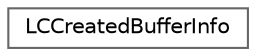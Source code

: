 digraph "类继承关系图"
{
 // LATEX_PDF_SIZE
  bgcolor="transparent";
  edge [fontname=Helvetica,fontsize=10,labelfontname=Helvetica,labelfontsize=10];
  node [fontname=Helvetica,fontsize=10,shape=box,height=0.2,width=0.4];
  rankdir="LR";
  Node0 [id="Node000000",label="LCCreatedBufferInfo",height=0.2,width=0.4,color="grey40", fillcolor="white", style="filled",URL="$struct_l_c_created_buffer_info.html",tooltip=" "];
}
